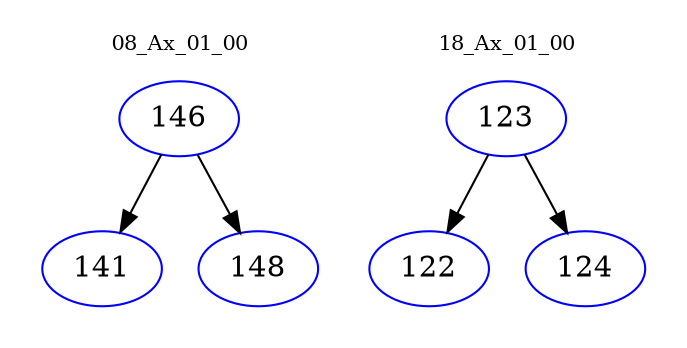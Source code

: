 digraph{
subgraph cluster_0 {
color = white
label = "08_Ax_01_00";
fontsize=10;
T0_146 [label="146", color="blue"]
T0_146 -> T0_141 [color="black"]
T0_141 [label="141", color="blue"]
T0_146 -> T0_148 [color="black"]
T0_148 [label="148", color="blue"]
}
subgraph cluster_1 {
color = white
label = "18_Ax_01_00";
fontsize=10;
T1_123 [label="123", color="blue"]
T1_123 -> T1_122 [color="black"]
T1_122 [label="122", color="blue"]
T1_123 -> T1_124 [color="black"]
T1_124 [label="124", color="blue"]
}
}
